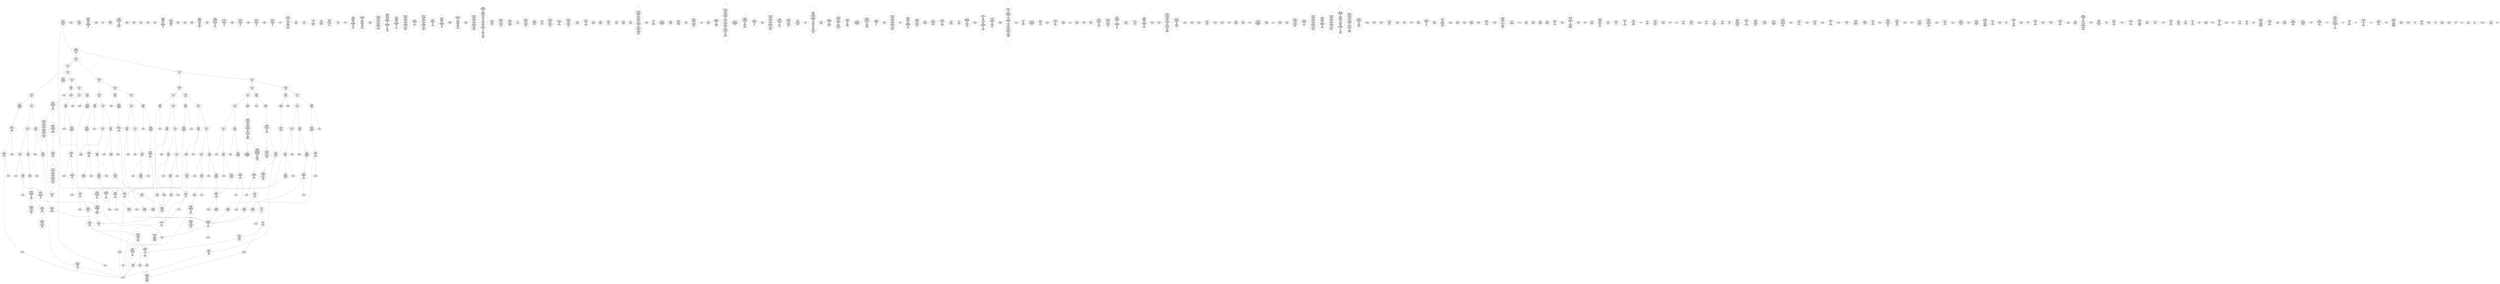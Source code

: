 /* Generated by GvGen v.1.0 (https://www.github.com/stricaud/gvgen) */

digraph G {
compound=true;
   node1 [label="[anywhere]"];
   node2 [label="# 0x0
PUSHX Data
PUSHX Data
MSTORE
PUSHX LogicData
CALLDATASIZE
LT
PUSHX Data
JUMPI
"];
   node3 [label="# 0xd
PUSHX Data
CALLDATALOAD
PUSHX BitData
SHR
PUSHX LogicData
GT
PUSHX Data
JUMPI
"];
   node4 [label="# 0x1e
PUSHX LogicData
GT
PUSHX Data
JUMPI
"];
   node5 [label="# 0x29
PUSHX LogicData
GT
PUSHX Data
JUMPI
"];
   node6 [label="# 0x34
PUSHX LogicData
EQ
PUSHX Data
JUMPI
"];
   node7 [label="# 0x3f
PUSHX LogicData
EQ
PUSHX Data
JUMPI
"];
   node8 [label="# 0x4a
PUSHX LogicData
EQ
PUSHX Data
JUMPI
"];
   node9 [label="# 0x55
PUSHX LogicData
EQ
PUSHX Data
JUMPI
"];
   node10 [label="# 0x60
PUSHX Data
REVERT
"];
   node11 [label="# 0x64
JUMPDEST
PUSHX LogicData
EQ
PUSHX Data
JUMPI
"];
   node12 [label="# 0x70
PUSHX LogicData
EQ
PUSHX Data
JUMPI
"];
   node13 [label="# 0x7b
PUSHX LogicData
EQ
PUSHX Data
JUMPI
"];
   node14 [label="# 0x86
PUSHX LogicData
EQ
PUSHX Data
JUMPI
"];
   node15 [label="# 0x91
PUSHX Data
REVERT
"];
   node16 [label="# 0x95
JUMPDEST
PUSHX LogicData
GT
PUSHX Data
JUMPI
"];
   node17 [label="# 0xa1
PUSHX LogicData
EQ
PUSHX Data
JUMPI
"];
   node18 [label="# 0xac
PUSHX LogicData
EQ
PUSHX Data
JUMPI
"];
   node19 [label="# 0xb7
PUSHX LogicData
EQ
PUSHX Data
JUMPI
"];
   node20 [label="# 0xc2
PUSHX LogicData
EQ
PUSHX Data
JUMPI
"];
   node21 [label="# 0xcd
PUSHX Data
REVERT
"];
   node22 [label="# 0xd1
JUMPDEST
PUSHX LogicData
EQ
PUSHX Data
JUMPI
"];
   node23 [label="# 0xdd
PUSHX LogicData
EQ
PUSHX Data
JUMPI
"];
   node24 [label="# 0xe8
PUSHX LogicData
EQ
PUSHX Data
JUMPI
"];
   node25 [label="# 0xf3
PUSHX LogicData
EQ
PUSHX Data
JUMPI
"];
   node26 [label="# 0xfe
PUSHX Data
REVERT
"];
   node27 [label="# 0x102
JUMPDEST
PUSHX LogicData
GT
PUSHX Data
JUMPI
"];
   node28 [label="# 0x10e
PUSHX LogicData
GT
PUSHX Data
JUMPI
"];
   node29 [label="# 0x119
PUSHX LogicData
EQ
PUSHX Data
JUMPI
"];
   node30 [label="# 0x124
PUSHX LogicData
EQ
PUSHX Data
JUMPI
"];
   node31 [label="# 0x12f
PUSHX LogicData
EQ
PUSHX Data
JUMPI
"];
   node32 [label="# 0x13a
PUSHX LogicData
EQ
PUSHX Data
JUMPI
"];
   node33 [label="# 0x145
PUSHX Data
REVERT
"];
   node34 [label="# 0x149
JUMPDEST
PUSHX LogicData
EQ
PUSHX Data
JUMPI
"];
   node35 [label="# 0x155
PUSHX LogicData
EQ
PUSHX Data
JUMPI
"];
   node36 [label="# 0x160
PUSHX LogicData
EQ
PUSHX Data
JUMPI
"];
   node37 [label="# 0x16b
PUSHX LogicData
EQ
PUSHX Data
JUMPI
"];
   node38 [label="# 0x176
PUSHX Data
REVERT
"];
   node39 [label="# 0x17a
JUMPDEST
PUSHX LogicData
GT
PUSHX Data
JUMPI
"];
   node40 [label="# 0x186
PUSHX LogicData
EQ
PUSHX Data
JUMPI
"];
   node41 [label="# 0x191
PUSHX LogicData
EQ
PUSHX Data
JUMPI
"];
   node42 [label="# 0x19c
PUSHX LogicData
EQ
PUSHX Data
JUMPI
"];
   node43 [label="# 0x1a7
PUSHX LogicData
EQ
PUSHX Data
JUMPI
"];
   node44 [label="# 0x1b2
PUSHX Data
REVERT
"];
   node45 [label="# 0x1b6
JUMPDEST
PUSHX LogicData
EQ
PUSHX Data
JUMPI
"];
   node46 [label="# 0x1c2
PUSHX LogicData
EQ
PUSHX Data
JUMPI
"];
   node47 [label="# 0x1cd
PUSHX LogicData
EQ
PUSHX Data
JUMPI
"];
   node48 [label="# 0x1d8
JUMPDEST
PUSHX Data
REVERT
"];
   node49 [label="# 0x1dd
JUMPDEST
CALLVALUE
ISZERO
PUSHX Data
JUMPI
"];
   node50 [label="# 0x1e5
PUSHX Data
REVERT
"];
   node51 [label="# 0x1e9
JUMPDEST
PUSHX Data
PUSHX Data
CALLDATASIZE
PUSHX Data
PUSHX Data
JUMP
"];
   node52 [label="# 0x1f8
JUMPDEST
PUSHX Data
JUMP
"];
   node53 [label="# 0x1fd
JUMPDEST
PUSHX MemData
MLOAD
ISZERO
ISZERO
MSTORE
PUSHX ArithData
ADD
"];
   node54 [label="# 0x209
JUMPDEST
PUSHX MemData
MLOAD
SUB
RETURN
"];
   node55 [label="# 0x212
JUMPDEST
CALLVALUE
ISZERO
PUSHX Data
JUMPI
"];
   node56 [label="# 0x21a
PUSHX Data
REVERT
"];
   node57 [label="# 0x21e
JUMPDEST
PUSHX Data
PUSHX Data
JUMP
"];
   node58 [label="# 0x227
JUMPDEST
PUSHX MemData
MLOAD
PUSHX Data
PUSHX Data
JUMP
"];
   node59 [label="# 0x234
JUMPDEST
CALLVALUE
ISZERO
PUSHX Data
JUMPI
"];
   node60 [label="# 0x23c
PUSHX Data
REVERT
"];
   node61 [label="# 0x240
JUMPDEST
PUSHX Data
PUSHX Data
CALLDATASIZE
PUSHX Data
PUSHX Data
JUMP
"];
   node62 [label="# 0x24f
JUMPDEST
PUSHX Data
PUSHX Data
MSTORE
PUSHX Data
MSTORE
PUSHX Data
SHA3
SLOAD
PUSHX ArithData
PUSHX BitData
PUSHX BitData
SHL
SUB
AND
JUMP
"];
   node63 [label="# 0x26a
JUMPDEST
PUSHX MemData
MLOAD
PUSHX ArithData
PUSHX BitData
PUSHX BitData
SHL
SUB
AND
MSTORE
PUSHX ArithData
ADD
PUSHX Data
JUMP
"];
   node64 [label="# 0x282
JUMPDEST
CALLVALUE
ISZERO
PUSHX Data
JUMPI
"];
   node65 [label="# 0x28a
PUSHX Data
REVERT
"];
   node66 [label="# 0x28e
JUMPDEST
PUSHX Data
PUSHX Data
CALLDATASIZE
PUSHX Data
PUSHX Data
JUMP
"];
   node67 [label="# 0x29d
JUMPDEST
PUSHX Data
JUMP
"];
   node68 [label="# 0x2a2
JUMPDEST
STOP
"];
   node69 [label="# 0x2a4
JUMPDEST
CALLVALUE
ISZERO
PUSHX Data
JUMPI
"];
   node70 [label="# 0x2ac
PUSHX Data
REVERT
"];
   node71 [label="# 0x2b0
JUMPDEST
PUSHX Data
PUSHX Data
CALLDATASIZE
PUSHX Data
PUSHX Data
JUMP
"];
   node72 [label="# 0x2bf
JUMPDEST
PUSHX BitData
PUSHX BitData
SHL
JUMP
"];
   node73 [label="# 0x2d0
JUMPDEST
PUSHX MemData
MLOAD
PUSHX ArithData
PUSHX BitData
PUSHX BitData
SHL
SUB
NOT
AND
MSTORE
PUSHX ArithData
ADD
PUSHX Data
JUMP
"];
   node74 [label="# 0x2e9
JUMPDEST
CALLVALUE
ISZERO
PUSHX Data
JUMPI
"];
   node75 [label="# 0x2f1
PUSHX Data
REVERT
"];
   node76 [label="# 0x2f5
JUMPDEST
PUSHX Data
PUSHX StorData
SLOAD
JUMP
"];
   node77 [label="# 0x2ff
JUMPDEST
PUSHX MemData
MLOAD
MSTORE
PUSHX ArithData
ADD
PUSHX Data
JUMP
"];
   node78 [label="# 0x30d
JUMPDEST
CALLVALUE
ISZERO
PUSHX Data
JUMPI
"];
   node79 [label="# 0x315
PUSHX Data
REVERT
"];
   node80 [label="# 0x319
JUMPDEST
PUSHX Data
PUSHX Data
CALLDATASIZE
PUSHX Data
PUSHX Data
JUMP
"];
   node81 [label="# 0x328
JUMPDEST
PUSHX Data
JUMP
"];
   node82 [label="# 0x32d
JUMPDEST
PUSHX Data
PUSHX Data
CALLDATASIZE
PUSHX Data
PUSHX Data
JUMP
"];
   node83 [label="# 0x33b
JUMPDEST
PUSHX Data
JUMP
"];
   node84 [label="# 0x340
JUMPDEST
CALLVALUE
ISZERO
PUSHX Data
JUMPI
"];
   node85 [label="# 0x348
PUSHX Data
REVERT
"];
   node86 [label="# 0x34c
JUMPDEST
PUSHX StorData
SLOAD
PUSHX Data
PUSHX BitData
AND
JUMP
"];
   node87 [label="# 0x35a
JUMPDEST
CALLVALUE
ISZERO
PUSHX Data
JUMPI
"];
   node88 [label="# 0x362
PUSHX Data
REVERT
"];
   node89 [label="# 0x366
JUMPDEST
PUSHX Data
PUSHX Data
JUMP
"];
   node90 [label="# 0x36f
JUMPDEST
CALLVALUE
ISZERO
PUSHX Data
JUMPI
"];
   node91 [label="# 0x377
PUSHX Data
REVERT
"];
   node92 [label="# 0x37b
JUMPDEST
PUSHX StorData
SLOAD
PUSHX Data
PUSHX ArithData
PUSHX BitData
PUSHX BitData
SHL
SUB
AND
JUMP
"];
   node93 [label="# 0x38f
JUMPDEST
PUSHX Data
PUSHX Data
CALLDATASIZE
PUSHX Data
PUSHX Data
JUMP
"];
   node94 [label="# 0x39d
JUMPDEST
PUSHX Data
JUMP
"];
   node95 [label="# 0x3a2
JUMPDEST
CALLVALUE
ISZERO
PUSHX Data
JUMPI
"];
   node96 [label="# 0x3aa
PUSHX Data
REVERT
"];
   node97 [label="# 0x3ae
JUMPDEST
PUSHX Data
PUSHX Data
JUMP
"];
   node98 [label="# 0x3b7
JUMPDEST
CALLVALUE
ISZERO
PUSHX Data
JUMPI
"];
   node99 [label="# 0x3bf
PUSHX Data
REVERT
"];
   node100 [label="# 0x3c3
JUMPDEST
PUSHX Data
PUSHX Data
CALLDATASIZE
PUSHX Data
PUSHX Data
JUMP
"];
   node101 [label="# 0x3d2
JUMPDEST
PUSHX Data
JUMP
"];
   node102 [label="# 0x3d7
JUMPDEST
CALLVALUE
ISZERO
PUSHX Data
JUMPI
"];
   node103 [label="# 0x3df
PUSHX Data
REVERT
"];
   node104 [label="# 0x3e3
JUMPDEST
PUSHX Data
PUSHX Data
CALLDATASIZE
PUSHX Data
PUSHX Data
JUMP
"];
   node105 [label="# 0x3f2
JUMPDEST
PUSHX Data
JUMP
"];
   node106 [label="# 0x3f7
JUMPDEST
CALLVALUE
ISZERO
PUSHX Data
JUMPI
"];
   node107 [label="# 0x3ff
PUSHX Data
REVERT
"];
   node108 [label="# 0x403
JUMPDEST
PUSHX Data
PUSHX Data
CALLDATASIZE
PUSHX Data
PUSHX Data
JUMP
"];
   node109 [label="# 0x412
JUMPDEST
PUSHX Data
PUSHX Data
MSTORE
PUSHX Data
MSTORE
PUSHX Data
SHA3
SLOAD
PUSHX ArithData
PUSHX BitData
PUSHX BitData
SHL
SUB
AND
JUMP
"];
   node110 [label="# 0x42d
JUMPDEST
CALLVALUE
ISZERO
PUSHX Data
JUMPI
"];
   node111 [label="# 0x435
PUSHX Data
REVERT
"];
   node112 [label="# 0x439
JUMPDEST
PUSHX Data
PUSHX Data
JUMP
"];
   node113 [label="# 0x442
JUMPDEST
CALLVALUE
ISZERO
PUSHX Data
JUMPI
"];
   node114 [label="# 0x44a
PUSHX Data
REVERT
"];
   node115 [label="# 0x44e
JUMPDEST
PUSHX Data
PUSHX Data
CALLDATASIZE
PUSHX Data
PUSHX Data
JUMP
"];
   node116 [label="# 0x45d
JUMPDEST
PUSHX Data
PUSHX Data
MSTORE
PUSHX Data
MSTORE
PUSHX Data
SHA3
SLOAD
JUMP
"];
   node117 [label="# 0x46f
JUMPDEST
CALLVALUE
ISZERO
PUSHX Data
JUMPI
"];
   node118 [label="# 0x477
PUSHX Data
REVERT
"];
   node119 [label="# 0x47b
JUMPDEST
PUSHX Data
PUSHX Data
JUMP
"];
   node120 [label="# 0x484
JUMPDEST
CALLVALUE
ISZERO
PUSHX Data
JUMPI
"];
   node121 [label="# 0x48c
PUSHX Data
REVERT
"];
   node122 [label="# 0x490
JUMPDEST
PUSHX Data
PUSHX Data
JUMP
"];
   node123 [label="# 0x49f
JUMPDEST
CALLVALUE
ISZERO
PUSHX Data
JUMPI
"];
   node124 [label="# 0x4a7
PUSHX Data
REVERT
"];
   node125 [label="# 0x4ab
JUMPDEST
PUSHX StorData
SLOAD
PUSHX ArithData
PUSHX BitData
PUSHX BitData
SHL
SUB
AND
PUSHX Data
JUMP
"];
   node126 [label="# 0x4bd
JUMPDEST
CALLVALUE
ISZERO
PUSHX Data
JUMPI
"];
   node127 [label="# 0x4c5
PUSHX Data
REVERT
"];
   node128 [label="# 0x4c9
JUMPDEST
PUSHX Data
PUSHX Data
JUMP
"];
   node129 [label="# 0x4d2
JUMPDEST
CALLVALUE
ISZERO
PUSHX Data
JUMPI
"];
   node130 [label="# 0x4da
PUSHX Data
REVERT
"];
   node131 [label="# 0x4de
JUMPDEST
PUSHX Data
PUSHX Data
JUMP
"];
   node132 [label="# 0x4e8
JUMPDEST
CALLVALUE
ISZERO
PUSHX Data
JUMPI
"];
   node133 [label="# 0x4f0
PUSHX Data
REVERT
"];
   node134 [label="# 0x4f4
JUMPDEST
PUSHX Data
PUSHX Data
JUMP
"];
   node135 [label="# 0x4fd
JUMPDEST
CALLVALUE
ISZERO
PUSHX Data
JUMPI
"];
   node136 [label="# 0x505
PUSHX Data
REVERT
"];
   node137 [label="# 0x509
JUMPDEST
PUSHX Data
PUSHX Data
CALLDATASIZE
PUSHX Data
PUSHX Data
JUMP
"];
   node138 [label="# 0x518
JUMPDEST
PUSHX Data
JUMP
"];
   node139 [label="# 0x51d
JUMPDEST
CALLVALUE
ISZERO
PUSHX Data
JUMPI
"];
   node140 [label="# 0x525
PUSHX Data
REVERT
"];
   node141 [label="# 0x529
JUMPDEST
PUSHX Data
PUSHX Data
CALLDATASIZE
PUSHX Data
PUSHX Data
JUMP
"];
   node142 [label="# 0x538
JUMPDEST
PUSHX Data
JUMP
"];
   node143 [label="# 0x53d
JUMPDEST
CALLVALUE
ISZERO
PUSHX Data
JUMPI
"];
   node144 [label="# 0x545
PUSHX Data
REVERT
"];
   node145 [label="# 0x549
JUMPDEST
PUSHX Data
PUSHX Data
CALLDATASIZE
PUSHX Data
PUSHX Data
JUMP
"];
   node146 [label="# 0x558
JUMPDEST
PUSHX Data
JUMP
"];
   node147 [label="# 0x55d
JUMPDEST
CALLVALUE
ISZERO
PUSHX Data
JUMPI
"];
   node148 [label="# 0x565
PUSHX Data
REVERT
"];
   node149 [label="# 0x569
JUMPDEST
PUSHX Data
PUSHX Data
JUMP
"];
   node150 [label="# 0x572
JUMPDEST
PUSHX Data
PUSHX Data
JUMP
"];
   node151 [label="# 0x57a
JUMPDEST
CALLVALUE
ISZERO
PUSHX Data
JUMPI
"];
   node152 [label="# 0x582
PUSHX Data
REVERT
"];
   node153 [label="# 0x586
JUMPDEST
PUSHX Data
PUSHX Data
CALLDATASIZE
PUSHX Data
PUSHX Data
JUMP
"];
   node154 [label="# 0x595
JUMPDEST
PUSHX Data
PUSHX Data
MSTORE
PUSHX Data
MSTORE
PUSHX Data
SHA3
MSTORE
MSTORE
SHA3
SLOAD
PUSHX BitData
AND
JUMP
"];
   node155 [label="# 0x5b5
JUMPDEST
CALLVALUE
ISZERO
PUSHX Data
JUMPI
"];
   node156 [label="# 0x5bd
PUSHX Data
REVERT
"];
   node157 [label="# 0x5c1
JUMPDEST
PUSHX Data
PUSHX Data
CALLDATASIZE
PUSHX Data
PUSHX Data
JUMP
"];
   node158 [label="# 0x5d0
JUMPDEST
PUSHX Data
JUMP
"];
   node159 [label="# 0x5d5
JUMPDEST
PUSHX Data
PUSHX BitData
PUSHX BitData
SHL
PUSHX ArithData
PUSHX BitData
PUSHX BitData
SHL
SUB
NOT
AND
EQ
PUSHX Data
JUMPI
"];
   node160 [label="# 0x5f1
PUSHX BitData
PUSHX BitData
SHL
PUSHX ArithData
PUSHX BitData
PUSHX BitData
SHL
SUB
NOT
AND
EQ
"];
   node161 [label="# 0x606
JUMPDEST
PUSHX Data
JUMPI
"];
   node162 [label="# 0x60c
PUSHX BitData
PUSHX BitData
SHL
PUSHX ArithData
PUSHX BitData
PUSHX BitData
SHL
SUB
NOT
AND
EQ
"];
   node163 [label="# 0x621
JUMPDEST
PUSHX Data
JUMPI
"];
   node164 [label="# 0x627
PUSHX BitData
PUSHX BitData
SHL
PUSHX ArithData
PUSHX BitData
PUSHX BitData
SHL
SUB
NOT
AND
EQ
"];
   node165 [label="# 0x63c
JUMPDEST
PUSHX Data
JUMPI
"];
   node166 [label="# 0x642
PUSHX BitData
PUSHX BitData
SHL
PUSHX ArithData
PUSHX BitData
PUSHX BitData
SHL
SUB
NOT
AND
EQ
"];
   node167 [label="# 0x657
JUMPDEST
JUMP
"];
   node168 [label="# 0x65d
JUMPDEST
PUSHX StorData
SLOAD
PUSHX Data
PUSHX Data
JUMP
"];
   node169 [label="# 0x66a
JUMPDEST
PUSHX ArithData
ADD
PUSHX ArithData
DIV
MUL
PUSHX ArithData
ADD
PUSHX MemData
MLOAD
ADD
PUSHX Data
MSTORE
MSTORE
PUSHX ArithData
ADD
SLOAD
PUSHX Data
PUSHX Data
JUMP
"];
   node170 [label="# 0x696
JUMPDEST
ISZERO
PUSHX Data
JUMPI
"];
   node171 [label="# 0x69d
PUSHX LogicData
LT
PUSHX Data
JUMPI
"];
   node172 [label="# 0x6a5
PUSHX ArithData
SLOAD
DIV
MUL
MSTORE
PUSHX ArithData
ADD
PUSHX Data
JUMP
"];
   node173 [label="# 0x6b8
JUMPDEST
ADD
PUSHX Data
MSTORE
PUSHX Data
PUSHX Data
SHA3
"];
   node174 [label="# 0x6c6
JUMPDEST
SLOAD
MSTORE
PUSHX ArithData
ADD
PUSHX ArithData
ADD
GT
PUSHX Data
JUMPI
"];
   node175 [label="# 0x6da
SUB
PUSHX BitData
AND
ADD
"];
   node176 [label="# 0x6e3
JUMPDEST
JUMP
"];
   node177 [label="# 0x6eb
JUMPDEST
PUSHX Data
MSTORE
PUSHX Data
PUSHX Data
MSTORE
PUSHX Data
SHA3
SLOAD
PUSHX ArithData
PUSHX BitData
PUSHX BitData
SHL
SUB
AND
CALLER
EQ
PUSHX Data
JUMPI
"];
   node178 [label="# 0x70c
PUSHX ArithData
PUSHX BitData
PUSHX BitData
SHL
SUB
AND
PUSHX Data
MSTORE
PUSHX Data
PUSHX Data
MSTORE
PUSHX Data
SHA3
CALLER
MSTORE
MSTORE
SHA3
SLOAD
PUSHX BitData
AND
"];
   node179 [label="# 0x734
JUMPDEST
PUSHX Data
JUMPI
"];
   node180 [label="# 0x739
PUSHX MemData
MLOAD
PUSHX BitData
PUSHX BitData
SHL
MSTORE
PUSHX Data
PUSHX ArithData
ADD
MSTORE
PUSHX Data
PUSHX ArithData
ADD
MSTORE
PUSHX BitData
PUSHX BitData
SHL
PUSHX ArithData
ADD
MSTORE
PUSHX ArithData
ADD
"];
   node181 [label="# 0x76d
JUMPDEST
PUSHX MemData
MLOAD
SUB
REVERT
"];
   node182 [label="# 0x776
JUMPDEST
PUSHX Data
MSTORE
PUSHX Data
PUSHX Data
MSTORE
PUSHX MemData
SHA3
SLOAD
PUSHX ArithData
PUSHX BitData
PUSHX BitData
SHL
SUB
NOT
AND
PUSHX ArithData
PUSHX BitData
PUSHX BitData
SHL
SUB
AND
OR
SSTORE
MLOAD
AND
PUSHX Data
LOGX
JUMP
"];
   node183 [label="# 0x7d2
JUMPDEST
PUSHX Data
MSTORE
PUSHX Data
PUSHX Data
MSTORE
PUSHX Data
SHA3
SLOAD
PUSHX ArithData
PUSHX BitData
PUSHX BitData
SHL
SUB
AND
AND
EQ
PUSHX Data
JUMPI
"];
   node184 [label="# 0x7f4
PUSHX MemData
MLOAD
PUSHX BitData
PUSHX BitData
SHL
MSTORE
PUSHX Data
PUSHX ArithData
ADD
MSTORE
PUSHX Data
PUSHX ArithData
ADD
MSTORE
PUSHX BitData
PUSHX BitData
SHL
PUSHX ArithData
ADD
MSTORE
PUSHX ArithData
ADD
PUSHX Data
JUMP
"];
   node185 [label="# 0x828
JUMPDEST
PUSHX ArithData
PUSHX BitData
PUSHX BitData
SHL
SUB
AND
PUSHX Data
JUMPI
"];
   node186 [label="# 0x837
PUSHX MemData
MLOAD
PUSHX BitData
PUSHX BitData
SHL
MSTORE
PUSHX Data
PUSHX ArithData
ADD
MSTORE
PUSHX Data
PUSHX ArithData
ADD
MSTORE
PUSHX BitData
PUSHX BitData
SHL
PUSHX ArithData
ADD
MSTORE
PUSHX ArithData
ADD
PUSHX Data
JUMP
"];
   node187 [label="# 0x872
JUMPDEST
CALLER
PUSHX ArithData
PUSHX BitData
PUSHX BitData
SHL
SUB
AND
EQ
PUSHX Data
JUMPI
"];
   node188 [label="# 0x884
PUSHX Data
MSTORE
PUSHX Data
PUSHX Data
MSTORE
PUSHX Data
SHA3
SLOAD
PUSHX ArithData
PUSHX BitData
PUSHX BitData
SHL
SUB
AND
CALLER
EQ
"];
   node189 [label="# 0x89f
JUMPDEST
PUSHX Data
JUMPI
"];
   node190 [label="# 0x8a5
PUSHX ArithData
PUSHX BitData
PUSHX BitData
SHL
SUB
AND
PUSHX Data
MSTORE
PUSHX Data
PUSHX Data
MSTORE
PUSHX Data
SHA3
CALLER
MSTORE
MSTORE
SHA3
SLOAD
PUSHX BitData
AND
"];
   node191 [label="# 0x8cd
JUMPDEST
PUSHX Data
JUMPI
"];
   node192 [label="# 0x8d2
PUSHX MemData
MLOAD
PUSHX BitData
PUSHX BitData
SHL
MSTORE
PUSHX Data
PUSHX ArithData
ADD
MSTORE
PUSHX Data
PUSHX ArithData
ADD
MSTORE
PUSHX BitData
PUSHX BitData
SHL
PUSHX ArithData
ADD
MSTORE
PUSHX ArithData
ADD
PUSHX Data
JUMP
"];
   node193 [label="# 0x90a
JUMPDEST
PUSHX ArithData
PUSHX BitData
PUSHX BitData
SHL
SUB
AND
PUSHX Data
MSTORE
PUSHX Data
PUSHX Data
MSTORE
PUSHX MemData
SHA3
SLOAD
PUSHX BitData
NOT
ADD
SSTORE
AND
MSTORE
SHA3
SLOAD
PUSHX ArithData
ADD
SSTORE
MSTORE
PUSHX Data
MSTORE
SHA3
SLOAD
PUSHX ArithData
PUSHX BitData
PUSHX BitData
SHL
SUB
NOT
AND
OR
SSTORE
PUSHX Data
MSTORE
SHA3
SLOAD
AND
SSTORE
MLOAD
PUSHX Data
LOGX
JUMP
"];
   node194 [label="# 0x999
JUMPDEST
PUSHX StorData
SLOAD
PUSHX BitData
AND
PUSHX Data
JUMPI
"];
   node195 [label="# 0x9a4
PUSHX MemData
MLOAD
PUSHX BitData
PUSHX BitData
SHL
MSTORE
PUSHX ArithData
ADD
PUSHX MemData
MLOAD
SUB
REVERT
"];
   node196 [label="# 0x9bc
JUMPDEST
PUSHX Data
PUSHX BitData
AND
PUSHX StorData
SLOAD
PUSHX Data
PUSHX Data
JUMP
"];
   node197 [label="# 0x9d1
JUMPDEST
LT
PUSHX Data
JUMPI
"];
   node198 [label="# 0x9d7
PUSHX MemData
MLOAD
PUSHX BitData
PUSHX BitData
SHL
MSTORE
PUSHX ArithData
ADD
PUSHX MemData
MLOAD
SUB
REVERT
"];
   node199 [label="# 0x9ef
JUMPDEST
PUSHX Data
PUSHX Data
PUSHX BitData
AND
PUSHX Data
JUMP
"];
   node200 [label="# 0xa04
JUMPDEST
CALLVALUE
LT
ISZERO
PUSHX Data
JUMPI
"];
   node201 [label="# 0xa0c
PUSHX MemData
MLOAD
PUSHX BitData
PUSHX BitData
SHL
MSTORE
PUSHX ArithData
ADD
PUSHX MemData
MLOAD
SUB
REVERT
"];
   node202 [label="# 0xa24
JUMPDEST
PUSHX LogicData
PUSHX BitData
AND
GT
ISZERO
PUSHX Data
JUMPI
"];
   node203 [label="# 0xa32
PUSHX MemData
MLOAD
PUSHX BitData
PUSHX BitData
SHL
MSTORE
PUSHX ArithData
ADD
PUSHX MemData
MLOAD
SUB
REVERT
"];
   node204 [label="# 0xa4a
JUMPDEST
PUSHX StorData
SLOAD
PUSHX Data
"];
   node205 [label="# 0xa50
JUMPDEST
PUSHX BitData
AND
PUSHX BitData
AND
LT
ISZERO
PUSHX Data
JUMPI
"];
   node206 [label="# 0xa61
PUSHX Data
PUSHX Data
PUSHX Data
JUMP
"];
   node207 [label="# 0xa6a
JUMPDEST
PUSHX Data
CALLER
PUSHX Data
JUMP
"];
   node208 [label="# 0xa76
JUMPDEST
PUSHX ArithData
ADD
ADD
PUSHX Data
JUMP
"];
   node209 [label="# 0xa83
JUMPDEST
PUSHX Data
SSTORE
JUMP
"];
   node210 [label="# 0xa8a
JUMPDEST
PUSHX StorData
SLOAD
PUSHX ArithData
PUSHX BitData
PUSHX BitData
SHL
SUB
AND
CALLER
EQ
PUSHX Data
JUMPI
"];
   node211 [label="# 0xa9d
PUSHX MemData
MLOAD
PUSHX BitData
PUSHX BitData
SHL
MSTORE
PUSHX ArithData
ADD
PUSHX MemData
MLOAD
SUB
REVERT
"];
   node212 [label="# 0xab5
JUMPDEST
PUSHX StorData
SLOAD
PUSHX BitData
AND
ISZERO
PUSHX Data
JUMPI
"];
   node213 [label="# 0xac1
PUSHX MemData
MLOAD
PUSHX BitData
PUSHX BitData
SHL
MSTORE
PUSHX ArithData
ADD
PUSHX MemData
MLOAD
SUB
REVERT
"];
   node214 [label="# 0xad9
JUMPDEST
PUSHX StorData
SLOAD
PUSHX BitData
NOT
AND
PUSHX BitData
OR
SSTORE
JUMP
"];
   node215 [label="# 0xae8
JUMPDEST
PUSHX Data
CALLER
PUSHX Data
JUMP
"];
   node216 [label="# 0xaf2
JUMPDEST
ISZERO
PUSHX Data
JUMPI
"];
   node217 [label="# 0xaf8
PUSHX StorData
SLOAD
PUSHX MemData
MLOAD
PUSHX BitData
PUSHX BitData
SHL
MSTORE
CALLER
PUSHX ArithData
ADD
MSTORE
ADDRESS
PUSHX ArithData
ADD
MSTORE
PUSHX ArithData
ADD
MSTORE
PUSHX ArithData
PUSHX BitData
PUSHX BitData
SHL
SUB
AND
PUSHX Data
PUSHX ArithData
ADD
PUSHX Data
PUSHX MemData
MLOAD
SUB
PUSHX Data
EXTCODESIZE
ISZERO
ISZERO
PUSHX Data
JUMPI
"];
   node218 [label="# 0xb45
PUSHX Data
REVERT
"];
   node219 [label="# 0xb49
JUMPDEST
GAS
CALL
ISZERO
ISZERO
PUSHX Data
JUMPI
"];
   node220 [label="# 0xb54
RETURNDATASIZE
PUSHX Data
RETURNDATACOPY
RETURNDATASIZE
PUSHX Data
REVERT
"];
   node221 [label="# 0xb5d
JUMPDEST
PUSHX Data
CALLER
PUSHX Data
JUMP
"];
   node222 [label="# 0xb6b
JUMPDEST
PUSHX StorData
SLOAD
PUSHX Data
PUSHX Data
PUSHX Data
JUMP
"];
   node223 [label="# 0xb7b
JUMPDEST
SSTORE
JUMP
"];
   node224 [label="# 0xb83
JUMPDEST
PUSHX MemData
MLOAD
PUSHX BitData
PUSHX BitData
SHL
MSTORE
PUSHX ArithData
ADD
PUSHX MemData
MLOAD
SUB
REVERT
"];
   node225 [label="# 0xb9c
JUMPDEST
PUSHX StorData
SLOAD
PUSHX ArithData
PUSHX BitData
PUSHX BitData
SHL
SUB
AND
CALLER
EQ
PUSHX Data
JUMPI
"];
   node226 [label="# 0xbaf
PUSHX MemData
MLOAD
PUSHX BitData
PUSHX BitData
SHL
MSTORE
PUSHX Data
PUSHX ArithData
ADD
MSTORE
PUSHX Data
PUSHX ArithData
ADD
MSTORE
PUSHX Data
PUSHX ArithData
ADD
MSTORE
PUSHX BitData
PUSHX BitData
SHL
PUSHX ArithData
ADD
MSTORE
PUSHX ArithData
ADD
PUSHX Data
JUMP
"];
   node227 [label="# 0xc01
JUMPDEST
PUSHX StorData
SLOAD
PUSHX Data
PUSHX ArithData
PUSHX BitData
PUSHX BitData
SHL
SUB
AND
SELFBALANCE
PUSHX Data
JUMP
"];
   node228 [label="# 0xc17
JUMPDEST
JUMP
"];
   node229 [label="# 0xc19
JUMPDEST
PUSHX Data
PUSHX Data
JUMP
"];
   node230 [label="# 0xc24
JUMPDEST
PUSHX ArithData
PUSHX BitData
PUSHX BitData
SHL
SUB
AND
EXTCODESIZE
ISZERO
PUSHX Data
JUMPI
"];
   node231 [label="# 0xc36
PUSHX MemData
MLOAD
PUSHX BitData
PUSHX BitData
SHL
MSTORE
CALLER
PUSHX ArithData
ADD
MSTORE
PUSHX ArithData
PUSHX BitData
PUSHX BitData
SHL
SUB
AND
PUSHX ArithData
ADD
MSTORE
PUSHX ArithData
ADD
MSTORE
PUSHX Data
PUSHX ArithData
ADD
MSTORE
PUSHX Data
PUSHX ArithData
ADD
MSTORE
AND
PUSHX Data
PUSHX ArithData
ADD
PUSHX Data
PUSHX MemData
MLOAD
SUB
PUSHX Data
GAS
CALL
ISZERO
ISZERO
PUSHX Data
JUMPI
"];
   node232 [label="# 0xc94
RETURNDATASIZE
PUSHX Data
RETURNDATACOPY
RETURNDATASIZE
PUSHX Data
REVERT
"];
   node233 [label="# 0xc9d
JUMPDEST
PUSHX MemData
MLOAD
RETURNDATASIZE
PUSHX BitData
NOT
PUSHX ArithData
ADD
AND
ADD
PUSHX Data
MSTORE
ADD
PUSHX Data
PUSHX Data
JUMP
"];
   node234 [label="# 0xcc1
JUMPDEST
PUSHX ArithData
PUSHX BitData
PUSHX BitData
SHL
SUB
NOT
AND
EQ
"];
   node235 [label="# 0xccd
JUMPDEST
PUSHX Data
JUMPI
"];
   node236 [label="# 0xcd2
PUSHX MemData
MLOAD
PUSHX BitData
PUSHX BitData
SHL
MSTORE
PUSHX Data
PUSHX ArithData
ADD
MSTORE
PUSHX Data
PUSHX ArithData
ADD
MSTORE
PUSHX BitData
PUSHX BitData
SHL
PUSHX ArithData
ADD
MSTORE
PUSHX ArithData
ADD
PUSHX Data
JUMP
"];
   node237 [label="# 0xd0c
JUMPDEST
JUMP
"];
   node238 [label="# 0xd11
JUMPDEST
PUSHX StorData
SLOAD
PUSHX ArithData
PUSHX BitData
PUSHX BitData
SHL
SUB
AND
CALLER
EQ
PUSHX Data
JUMPI
"];
   node239 [label="# 0xd24
PUSHX MemData
MLOAD
PUSHX BitData
PUSHX BitData
SHL
MSTORE
PUSHX ArithData
ADD
PUSHX MemData
MLOAD
SUB
REVERT
"];
   node240 [label="# 0xd3c
JUMPDEST
MLOAD
PUSHX Data
PUSHX Data
PUSHX ArithData
ADD
PUSHX Data
JUMP
"];
   node241 [label="# 0xd4f
JUMPDEST
JUMP
"];
   node242 [label="# 0xd53
JUMPDEST
PUSHX StorData
SLOAD
PUSHX Data
PUSHX Data
JUMP
"];
   node243 [label="# 0xd60
JUMPDEST
PUSHX StorData
SLOAD
PUSHX ArithData
PUSHX BitData
PUSHX BitData
SHL
SUB
AND
CALLER
EQ
PUSHX Data
JUMPI
"];
   node244 [label="# 0xd73
PUSHX MemData
MLOAD
PUSHX BitData
PUSHX BitData
SHL
MSTORE
PUSHX ArithData
ADD
PUSHX MemData
MLOAD
SUB
REVERT
"];
   node245 [label="# 0xd8b
JUMPDEST
PUSHX StorData
SLOAD
PUSHX ArithData
PUSHX BitData
PUSHX BitData
SHL
SUB
NOT
AND
SSTORE
JUMP
"];
   node246 [label="# 0xd9d
JUMPDEST
PUSHX StorData
SLOAD
PUSHX Data
PUSHX Data
JUMP
"];
   node247 [label="# 0xdaa
JUMPDEST
CALLER
PUSHX Data
MSTORE
PUSHX Data
PUSHX ArithData
MSTORE
PUSHX MemData
SHA3
PUSHX ArithData
PUSHX BitData
PUSHX BitData
SHL
SUB
AND
MSTORE
MSTORE
SHA3
SLOAD
PUSHX BitData
NOT
AND
ISZERO
ISZERO
OR
SSTORE
MLOAD
MSTORE
PUSHX Data
ADD
PUSHX MemData
MLOAD
SUB
LOGX
JUMP
"];
   node248 [label="# 0xe16
JUMPDEST
PUSHX Data
PUSHX Data
JUMP
"];
   node249 [label="# 0xe21
JUMPDEST
PUSHX ArithData
PUSHX BitData
PUSHX BitData
SHL
SUB
AND
EXTCODESIZE
ISZERO
PUSHX Data
JUMPI
"];
   node250 [label="# 0xe33
PUSHX MemData
MLOAD
PUSHX BitData
PUSHX BitData
SHL
MSTORE
PUSHX ArithData
PUSHX BitData
PUSHX BitData
SHL
SUB
AND
PUSHX Data
PUSHX Data
CALLER
PUSHX ArithData
ADD
PUSHX Data
JUMP
"];
   node251 [label="# 0xe67
JUMPDEST
PUSHX Data
PUSHX MemData
MLOAD
SUB
PUSHX Data
GAS
CALL
ISZERO
ISZERO
PUSHX Data
JUMPI
"];
   node252 [label="# 0xe7d
RETURNDATASIZE
PUSHX Data
RETURNDATACOPY
RETURNDATASIZE
PUSHX Data
REVERT
"];
   node253 [label="# 0xe86
JUMPDEST
PUSHX MemData
MLOAD
RETURNDATASIZE
PUSHX BitData
NOT
PUSHX ArithData
ADD
AND
ADD
PUSHX Data
MSTORE
ADD
PUSHX Data
PUSHX Data
JUMP
"];
   node254 [label="# 0xeaa
JUMPDEST
PUSHX ArithData
PUSHX BitData
PUSHX BitData
SHL
SUB
NOT
AND
EQ
"];
   node255 [label="# 0xeb6
JUMPDEST
PUSHX Data
JUMPI
"];
   node256 [label="# 0xebb
PUSHX MemData
MLOAD
PUSHX BitData
PUSHX BitData
SHL
MSTORE
PUSHX Data
PUSHX ArithData
ADD
MSTORE
PUSHX Data
PUSHX ArithData
ADD
MSTORE
PUSHX BitData
PUSHX BitData
SHL
PUSHX ArithData
ADD
MSTORE
PUSHX ArithData
ADD
PUSHX Data
JUMP
"];
   node257 [label="# 0xef5
JUMPDEST
JUMP
"];
   node258 [label="# 0xefb
JUMPDEST
PUSHX Data
MSTORE
PUSHX Data
PUSHX Data
MSTORE
PUSHX Data
SHA3
SLOAD
PUSHX Data
PUSHX ArithData
PUSHX BitData
PUSHX BitData
SHL
SUB
AND
PUSHX Data
JUMPI
"];
   node259 [label="# 0xf1b
PUSHX MemData
MLOAD
PUSHX BitData
PUSHX BitData
SHL
MSTORE
PUSHX ArithData
ADD
PUSHX MemData
MLOAD
SUB
REVERT
"];
   node260 [label="# 0xf33
JUMPDEST
PUSHX Data
PUSHX Data
PUSHX Data
JUMP
"];
   node261 [label="# 0xf3e
JUMPDEST
PUSHX MemData
MLOAD
PUSHX ArithData
ADD
PUSHX Data
PUSHX Data
JUMP
"];
   node262 [label="# 0xf4f
JUMPDEST
PUSHX MemData
MLOAD
PUSHX ArithData
SUB
SUB
MSTORE
PUSHX Data
MSTORE
JUMP
"];
   node263 [label="# 0xf65
JUMPDEST
PUSHX StorData
SLOAD
PUSHX ArithData
PUSHX BitData
PUSHX BitData
SHL
SUB
AND
CALLER
EQ
PUSHX Data
JUMPI
"];
   node264 [label="# 0xf78
PUSHX MemData
MLOAD
PUSHX BitData
PUSHX BitData
SHL
MSTORE
PUSHX ArithData
ADD
PUSHX MemData
MLOAD
SUB
REVERT
"];
   node265 [label="# 0xf90
JUMPDEST
PUSHX StorData
SLOAD
PUSHX BitData
AND
PUSHX Data
JUMPI
"];
   node266 [label="# 0xf9b
PUSHX MemData
MLOAD
PUSHX BitData
PUSHX BitData
SHL
MSTORE
PUSHX ArithData
ADD
PUSHX MemData
MLOAD
SUB
REVERT
"];
   node267 [label="# 0xfb3
JUMPDEST
PUSHX StorData
SLOAD
PUSHX BitData
NOT
AND
SSTORE
JUMP
"];
   node268 [label="# 0xfbf
JUMPDEST
PUSHX StorData
SLOAD
PUSHX MemData
MLOAD
PUSHX BitData
PUSHX BitData
SHL
MSTORE
CALLER
PUSHX ArithData
ADD
MSTORE
PUSHX Data
PUSHX ArithData
PUSHX BitData
PUSHX BitData
SHL
SUB
AND
PUSHX Data
PUSHX ArithData
ADD
PUSHX Data
PUSHX MemData
MLOAD
SUB
GAS
STATICCALL
ISZERO
ISZERO
PUSHX Data
JUMPI
"];
   node269 [label="# 0xfff
RETURNDATASIZE
PUSHX Data
RETURNDATACOPY
RETURNDATASIZE
PUSHX Data
REVERT
"];
   node270 [label="# 0x1008
JUMPDEST
PUSHX MemData
MLOAD
RETURNDATASIZE
PUSHX Data
RETURNDATACOPY
PUSHX ArithData
RETURNDATASIZE
ADD
PUSHX BitData
NOT
AND
ADD
PUSHX Data
MSTORE
PUSHX Data
ADD
PUSHX Data
JUMP
"];
   node271 [label="# 0x1030
JUMPDEST
MLOAD
PUSHX StorData
SLOAD
PUSHX Data
"];
   node272 [label="# 0x103c
JUMPDEST
LT
ISZERO
PUSHX Data
JUMPI
"];
   node273 [label="# 0x1045
PUSHX BitData
PUSHX ArithData
PUSHX BitData
PUSHX BitData
SHL
SUB
AND
PUSHX Data
PUSHX Data
MLOAD
LT
PUSHX Data
JUMPI
"];
   node274 [label="# 0x105e
PUSHX Data
PUSHX Data
JUMP
"];
   node275 [label="# 0x1065
JUMPDEST
PUSHX ArithData
MUL
ADD
ADD
MLOAD
MSTORE
ADD
MSTORE
PUSHX ArithData
ADD
PUSHX Data
SHA3
SLOAD
PUSHX ArithData
PUSHX BitData
PUSHX BitData
SHL
SUB
AND
EQ
ISZERO
PUSHX Data
JUMPI
"];
   node276 [label="# 0x1090
PUSHX StorData
SLOAD
MLOAD
PUSHX ArithData
PUSHX BitData
PUSHX BitData
SHL
SUB
AND
PUSHX Data
CALLER
ADDRESS
LT
PUSHX Data
JUMPI
"];
   node277 [label="# 0x10b5
PUSHX Data
PUSHX Data
JUMP
"];
   node278 [label="# 0x10bc
JUMPDEST
PUSHX ArithData
MUL
ADD
ADD
MLOAD
PUSHX MemData
MLOAD
PUSHX ArithData
PUSHX BitData
PUSHX BitData
SHL
SUB
NOT
PUSHX BitData
SHL
AND
MSTORE
PUSHX ArithData
PUSHX BitData
PUSHX BitData
SHL
SUB
AND
PUSHX ArithData
ADD
MSTORE
AND
PUSHX ArithData
ADD
MSTORE
PUSHX ArithData
ADD
MSTORE
PUSHX ArithData
ADD
PUSHX Data
PUSHX MemData
MLOAD
SUB
PUSHX Data
EXTCODESIZE
ISZERO
ISZERO
PUSHX Data
JUMPI
"];
   node279 [label="# 0x1112
PUSHX Data
REVERT
"];
   node280 [label="# 0x1116
JUMPDEST
GAS
CALL
ISZERO
ISZERO
PUSHX Data
JUMPI
"];
   node281 [label="# 0x1121
RETURNDATASIZE
PUSHX Data
RETURNDATACOPY
RETURNDATASIZE
PUSHX Data
REVERT
"];
   node282 [label="# 0x112a
JUMPDEST
PUSHX Data
CALLER
MLOAD
LT
PUSHX Data
JUMPI
"];
   node283 [label="# 0x113d
PUSHX Data
PUSHX Data
JUMP
"];
   node284 [label="# 0x1144
JUMPDEST
PUSHX ArithData
MUL
PUSHX ArithData
ADD
ADD
MLOAD
PUSHX Data
JUMP
"];
   node285 [label="# 0x1151
JUMPDEST
PUSHX Data
PUSHX Data
JUMP
"];
   node286 [label="# 0x115b
JUMPDEST
"];
   node287 [label="# 0x115f
JUMPDEST
PUSHX Data
PUSHX Data
JUMP
"];
   node288 [label="# 0x1168
JUMPDEST
PUSHX Data
JUMP
"];
   node289 [label="# 0x116f
JUMPDEST
PUSHX Data
SSTORE
JUMP
"];
   node290 [label="# 0x1177
JUMPDEST
PUSHX StorData
SLOAD
PUSHX ArithData
PUSHX BitData
PUSHX BitData
SHL
SUB
AND
CALLER
EQ
PUSHX Data
JUMPI
"];
   node291 [label="# 0x118a
PUSHX MemData
MLOAD
PUSHX BitData
PUSHX BitData
SHL
MSTORE
PUSHX ArithData
ADD
PUSHX MemData
MLOAD
SUB
REVERT
"];
   node292 [label="# 0x11a2
JUMPDEST
PUSHX StorData
SLOAD
PUSHX ArithData
PUSHX BitData
PUSHX BitData
SHL
SUB
NOT
AND
PUSHX ArithData
PUSHX BitData
PUSHX BitData
SHL
SUB
AND
OR
SSTORE
JUMP
"];
   node293 [label="# 0x11c4
JUMPDEST
PUSHX StorData
SLOAD
PUSHX Data
"];
   node294 [label="# 0x11cc
JUMPDEST
PUSHX LogicData
LT
ISZERO
PUSHX Data
JUMPI
"];
   node295 [label="# 0x11d6
PUSHX Data
MSTORE
PUSHX Data
PUSHX Data
MSTORE
PUSHX Data
SHA3
SLOAD
PUSHX ArithData
PUSHX BitData
PUSHX BitData
SHL
SUB
AND
ISZERO
PUSHX Data
JUMPI
"];
   node296 [label="# 0x11f3
PUSHX Data
PUSHX Data
JUMP
"];
   node297 [label="# 0x11fc
JUMPDEST
PUSHX Data
JUMP
"];
   node298 [label="# 0x1204
JUMPDEST
PUSHX StorData
SLOAD
PUSHX MemData
MLOAD
PUSHX BitData
PUSHX BitData
SHL
MSTORE
PUSHX ArithData
ADD
MSTORE
PUSHX ArithData
PUSHX BitData
PUSHX BitData
SHL
SUB
AND
PUSHX Data
PUSHX ArithData
ADD
PUSHX Data
PUSHX MemData
MLOAD
SUB
GAS
STATICCALL
ISZERO
PUSHX Data
JUMPI
"];
   node299 [label="# 0x1247
PUSHX MemData
MLOAD
PUSHX ArithData
RETURNDATASIZE
ADD
PUSHX BitData
NOT
AND
ADD
MSTORE
PUSHX Data
ADD
PUSHX Data
JUMP
"];
   node300 [label="# 0x1266
JUMPDEST
PUSHX Data
"];
   node301 [label="# 0x1269
JUMPDEST
PUSHX Data
JUMPI
"];
   node302 [label="# 0x126e
PUSHX Data
PUSHX Data
JUMP
"];
   node303 [label="# 0x1275
JUMPDEST
PUSHX LogicData
EQ
ISZERO
PUSHX Data
JUMPI
"];
   node304 [label="# 0x1282
PUSHX Data
PUSHX Data
JUMP
"];
   node305 [label="# 0x128a
JUMPDEST
PUSHX Data
JUMPI
"];
   node306 [label="# 0x1290
PUSHX Data
JUMP
"];
   node307 [label="# 0x1295
JUMPDEST
PUSHX Data
PUSHX Data
PUSHX Data
JUMP
"];
   node308 [label="# 0x12a0
JUMPDEST
PUSHX Data
SSTORE
JUMP
"];
   node309 [label="# 0x12ab
JUMPDEST
"];
   node310 [label="# 0x12ad
JUMPDEST
RETURNDATASIZE
PUSHX Data
RETURNDATACOPY
RETURNDATASIZE
PUSHX Data
REVERT
"];
   node311 [label="# 0x12b7
JUMPDEST
PUSHX Data
PUSHX Data
JUMP
"];
   node312 [label="# 0x12c1
JUMPDEST
"];
   node313 [label="# 0x12c6
JUMPDEST
PUSHX Data
PUSHX Data
JUMP
"];
   node314 [label="# 0x12cf
JUMPDEST
PUSHX Data
JUMP
"];
   node315 [label="# 0x12d6
JUMPDEST
PUSHX MemData
MLOAD
PUSHX BitData
PUSHX BitData
SHL
MSTORE
PUSHX ArithData
ADD
PUSHX MemData
MLOAD
SUB
REVERT
"];
   node316 [label="# 0x12f0
JUMPDEST
PUSHX ArithData
PUSHX BitData
PUSHX BitData
SHL
SUB
AND
PUSHX Data
JUMPI
"];
   node317 [label="# 0x12ff
PUSHX MemData
MLOAD
PUSHX BitData
PUSHX BitData
SHL
MSTORE
PUSHX Data
PUSHX ArithData
ADD
MSTORE
PUSHX Data
PUSHX ArithData
ADD
MSTORE
PUSHX BitData
PUSHX BitData
SHL
PUSHX ArithData
ADD
MSTORE
PUSHX ArithData
ADD
PUSHX Data
JUMP
"];
   node318 [label="# 0x133a
JUMPDEST
PUSHX Data
MSTORE
PUSHX Data
PUSHX Data
MSTORE
PUSHX Data
SHA3
SLOAD
PUSHX ArithData
PUSHX BitData
PUSHX BitData
SHL
SUB
AND
ISZERO
PUSHX Data
JUMPI
"];
   node319 [label="# 0x1358
PUSHX MemData
MLOAD
PUSHX BitData
PUSHX BitData
SHL
MSTORE
PUSHX Data
PUSHX ArithData
ADD
MSTORE
PUSHX Data
PUSHX ArithData
ADD
MSTORE
PUSHX BitData
PUSHX BitData
SHL
PUSHX ArithData
ADD
MSTORE
PUSHX ArithData
ADD
PUSHX Data
JUMP
"];
   node320 [label="# 0x1390
JUMPDEST
PUSHX ArithData
PUSHX BitData
PUSHX BitData
SHL
SUB
AND
PUSHX Data
MSTORE
PUSHX Data
PUSHX Data
MSTORE
PUSHX MemData
SHA3
SLOAD
PUSHX ArithData
ADD
SSTORE
MSTORE
PUSHX Data
MSTORE
SHA3
SLOAD
PUSHX ArithData
PUSHX BitData
PUSHX BitData
SHL
SUB
NOT
AND
OR
SSTORE
MLOAD
PUSHX Data
LOGX
JUMP
"];
   node321 [label="# 0x13fb
JUMPDEST
PUSHX StorData
SLOAD
PUSHX MemData
MLOAD
PUSHX BitData
PUSHX BitData
SHL
MSTORE
PUSHX ArithData
ADD
MSTORE
PUSHX Data
PUSHX ArithData
PUSHX BitData
PUSHX BitData
SHL
SUB
AND
PUSHX Data
PUSHX ArithData
ADD
PUSHX Data
PUSHX MemData
MLOAD
SUB
GAS
STATICCALL
ISZERO
PUSHX Data
JUMPI
"];
   node322 [label="# 0x143f
PUSHX MemData
MLOAD
PUSHX ArithData
RETURNDATASIZE
ADD
PUSHX BitData
NOT
AND
ADD
MSTORE
PUSHX Data
ADD
PUSHX Data
JUMP
"];
   node323 [label="# 0x145e
JUMPDEST
PUSHX Data
"];
   node324 [label="# 0x1461
JUMPDEST
PUSHX Data
JUMPI
"];
   node325 [label="# 0x1466
PUSHX Data
PUSHX Data
JUMP
"];
   node326 [label="# 0x146d
JUMPDEST
PUSHX LogicData
EQ
ISZERO
PUSHX Data
JUMPI
"];
   node327 [label="# 0x147a
PUSHX Data
PUSHX Data
JUMP
"];
   node328 [label="# 0x1482
JUMPDEST
PUSHX Data
JUMPI
"];
   node329 [label="# 0x1488
PUSHX Data
JUMP
"];
   node330 [label="# 0x148d
JUMPDEST
PUSHX Data
PUSHX Data
JUMP
"];
   node331 [label="# 0x1497
JUMPDEST
PUSHX ArithData
PUSHX BitData
PUSHX BitData
SHL
SUB
AND
AND
EQ
JUMP
"];
   node332 [label="# 0x14ad
JUMPDEST
PUSHX Data
PUSHX Data
PUSHX Data
GAS
CALL
PUSHX Data
JUMPI
"];
   node333 [label="# 0x14c1
PUSHX MemData
MLOAD
PUSHX BitData
PUSHX BitData
SHL
MSTORE
PUSHX Data
PUSHX ArithData
ADD
MSTORE
PUSHX Data
PUSHX ArithData
ADD
MSTORE
PUSHX BitData
PUSHX BitData
SHL
PUSHX ArithData
ADD
MSTORE
PUSHX ArithData
ADD
PUSHX Data
JUMP
"];
   node334 [label="# 0x14fe
JUMPDEST
PUSHX Data
PUSHX Data
JUMPI
"];
   node335 [label="# 0x1506
PUSHX Data
MLOAD
ADD
MSTORE
PUSHX Data
MSTORE
PUSHX BitData
PUSHX BitData
SHL
PUSHX ArithData
ADD
MSTORE
JUMP
"];
   node336 [label="# 0x1522
JUMPDEST
PUSHX Data
"];
   node337 [label="# 0x1526
JUMPDEST
ISZERO
PUSHX Data
JUMPI
"];
   node338 [label="# 0x152d
PUSHX Data
PUSHX Data
JUMP
"];
   node339 [label="# 0x1536
JUMPDEST
PUSHX Data
PUSHX Data
PUSHX Data
JUMP
"];
   node340 [label="# 0x1545
JUMPDEST
PUSHX Data
JUMP
"];
   node341 [label="# 0x154c
JUMPDEST
PUSHX Data
PUSHX LogicData
GT
ISZERO
PUSHX Data
JUMPI
"];
   node342 [label="# 0x1560
PUSHX Data
PUSHX Data
JUMP
"];
   node343 [label="# 0x1567
JUMPDEST
PUSHX MemData
MLOAD
MSTORE
PUSHX ArithData
ADD
PUSHX BitData
NOT
AND
PUSHX ArithData
ADD
ADD
PUSHX Data
MSTORE
ISZERO
PUSHX Data
JUMPI
"];
   node344 [label="# 0x1585
PUSHX ArithData
ADD
CALLDATASIZE
CALLDATACOPY
ADD
"];
   node345 [label="# 0x1591
JUMPDEST
"];
   node346 [label="# 0x1595
JUMPDEST
ISZERO
PUSHX Data
JUMPI
"];
   node347 [label="# 0x159c
PUSHX Data
PUSHX Data
PUSHX Data
JUMP
"];
   node348 [label="# 0x15a6
JUMPDEST
PUSHX Data
PUSHX Data
PUSHX Data
JUMP
"];
   node349 [label="# 0x15b3
JUMPDEST
PUSHX Data
PUSHX Data
PUSHX Data
JUMP
"];
   node350 [label="# 0x15be
JUMPDEST
PUSHX BitData
SHL
MLOAD
LT
PUSHX Data
JUMPI
"];
   node351 [label="# 0x15cc
PUSHX Data
PUSHX Data
JUMP
"];
   node352 [label="# 0x15d3
JUMPDEST
PUSHX ArithData
ADD
ADD
PUSHX ArithData
PUSHX BitData
PUSHX BitData
SHL
SUB
NOT
AND
PUSHX BitData
BYTE
MSTORE8
PUSHX Data
PUSHX Data
PUSHX Data
JUMP
"];
   node353 [label="# 0x15f5
JUMPDEST
PUSHX Data
JUMP
"];
   node354 [label="# 0x15fc
JUMPDEST
JUMP
"];
   node355 [label="# 0x1604
JUMPDEST
SLOAD
PUSHX Data
PUSHX Data
JUMP
"];
   node356 [label="# 0x1610
JUMPDEST
PUSHX Data
MSTORE
PUSHX Data
PUSHX Data
SHA3
PUSHX ArithData
ADD
PUSHX Data
DIV
ADD
PUSHX Data
JUMPI
"];
   node357 [label="# 0x162a
PUSHX Data
SSTORE
PUSHX Data
JUMP
"];
   node358 [label="# 0x1632
JUMPDEST
PUSHX LogicData
LT
PUSHX Data
JUMPI
"];
   node359 [label="# 0x163b
MLOAD
PUSHX BitData
NOT
AND
ADD
OR
SSTORE
PUSHX Data
JUMP
"];
   node360 [label="# 0x164b
JUMPDEST
ADD
PUSHX ArithData
ADD
SSTORE
ISZERO
PUSHX Data
JUMPI
"];
   node361 [label="# 0x165a
ADD
"];
   node362 [label="# 0x165d
JUMPDEST
GT
ISZERO
PUSHX Data
JUMPI
"];
   node363 [label="# 0x1666
MLOAD
SSTORE
PUSHX ArithData
ADD
PUSHX ArithData
ADD
PUSHX Data
JUMP
"];
   node364 [label="# 0x1678
JUMPDEST
PUSHX Data
PUSHX Data
JUMP
"];
   node365 [label="# 0x1684
JUMPDEST
JUMP
"];
   node366 [label="# 0x1688
JUMPDEST
"];
   node367 [label="# 0x1689
JUMPDEST
GT
ISZERO
PUSHX Data
JUMPI
"];
   node368 [label="# 0x1692
PUSHX Data
SSTORE
PUSHX ArithData
ADD
PUSHX Data
JUMP
"];
   node369 [label="# 0x169d
JUMPDEST
PUSHX ArithData
PUSHX BitData
PUSHX BitData
SHL
SUB
NOT
AND
EQ
PUSHX Data
JUMPI
"];
   node370 [label="# 0x16af
PUSHX Data
REVERT
"];
   node371 [label="# 0x16b3
JUMPDEST
JUMP
"];
   node372 [label="# 0x16b6
JUMPDEST
PUSHX Data
PUSHX LogicData
SUB
SLT
ISZERO
PUSHX Data
JUMPI
"];
   node373 [label="# 0x16c4
PUSHX Data
REVERT
"];
   node374 [label="# 0x16c8
JUMPDEST
CALLDATALOAD
PUSHX Data
PUSHX Data
JUMP
"];
   node375 [label="# 0x16d3
JUMPDEST
JUMP
"];
   node376 [label="# 0x16da
JUMPDEST
PUSHX Data
"];
   node377 [label="# 0x16dd
JUMPDEST
LT
ISZERO
PUSHX Data
JUMPI
"];
   node378 [label="# 0x16e6
ADD
MLOAD
ADD
MSTORE
PUSHX ArithData
ADD
PUSHX Data
JUMP
"];
   node379 [label="# 0x16f5
JUMPDEST
GT
ISZERO
PUSHX Data
JUMPI
"];
   node380 [label="# 0x16fe
PUSHX Data
ADD
MSTORE
JUMP
"];
   node381 [label="# 0x1706
JUMPDEST
PUSHX Data
MLOAD
MSTORE
PUSHX Data
PUSHX ArithData
ADD
PUSHX ArithData
ADD
PUSHX Data
JUMP
"];
   node382 [label="# 0x171e
JUMPDEST
PUSHX ArithData
ADD
PUSHX BitData
NOT
AND
ADD
PUSHX ArithData
ADD
JUMP
"];
   node383 [label="# 0x1732
JUMPDEST
PUSHX Data
MSTORE
PUSHX Data
PUSHX Data
PUSHX ArithData
ADD
PUSHX Data
JUMP
"];
   node384 [label="# 0x1745
JUMPDEST
PUSHX Data
PUSHX LogicData
SUB
SLT
ISZERO
PUSHX Data
JUMPI
"];
   node385 [label="# 0x1753
PUSHX Data
REVERT
"];
   node386 [label="# 0x1757
JUMPDEST
CALLDATALOAD
JUMP
"];
   node387 [label="# 0x175e
JUMPDEST
PUSHX ArithData
PUSHX BitData
PUSHX BitData
SHL
SUB
AND
EQ
PUSHX Data
JUMPI
"];
   node388 [label="# 0x176f
PUSHX Data
REVERT
"];
   node389 [label="# 0x1773
JUMPDEST
PUSHX Data
PUSHX LogicData
SUB
SLT
ISZERO
PUSHX Data
JUMPI
"];
   node390 [label="# 0x1782
PUSHX Data
REVERT
"];
   node391 [label="# 0x1786
JUMPDEST
CALLDATALOAD
PUSHX Data
PUSHX Data
JUMP
"];
   node392 [label="# 0x1791
JUMPDEST
PUSHX ArithData
ADD
CALLDATALOAD
JUMP
"];
   node393 [label="# 0x179f
JUMPDEST
PUSHX Data
PUSHX Data
PUSHX Data
PUSHX LogicData
SUB
SLT
ISZERO
PUSHX Data
JUMPI
"];
   node394 [label="# 0x17b3
PUSHX Data
REVERT
"];
   node395 [label="# 0x17b7
JUMPDEST
CALLDATALOAD
PUSHX Data
PUSHX Data
JUMP
"];
   node396 [label="# 0x17c2
JUMPDEST
PUSHX ArithData
ADD
CALLDATALOAD
PUSHX Data
PUSHX Data
JUMP
"];
   node397 [label="# 0x17d2
JUMPDEST
PUSHX ArithData
ADD
CALLDATALOAD
PUSHX ArithData
ADD
CALLDATALOAD
PUSHX LogicData
GT
ISZERO
PUSHX Data
JUMPI
"];
   node398 [label="# 0x17f2
PUSHX Data
REVERT
"];
   node399 [label="# 0x17f6
JUMPDEST
ADD
PUSHX ArithData
ADD
SLT
PUSHX Data
JUMPI
"];
   node400 [label="# 0x1806
PUSHX Data
REVERT
"];
   node401 [label="# 0x180a
JUMPDEST
CALLDATALOAD
GT
ISZERO
PUSHX Data
JUMPI
"];
   node402 [label="# 0x1815
PUSHX Data
REVERT
"];
   node403 [label="# 0x1819
JUMPDEST
PUSHX ArithData
ADD
ADD
GT
ISZERO
PUSHX Data
JUMPI
"];
   node404 [label="# 0x1827
PUSHX Data
REVERT
"];
   node405 [label="# 0x182b
JUMPDEST
PUSHX ArithData
ADD
JUMP
"];
   node406 [label="# 0x183e
JUMPDEST
PUSHX Data
PUSHX Data
PUSHX LogicData
SUB
SLT
ISZERO
PUSHX Data
JUMPI
"];
   node407 [label="# 0x184f
PUSHX Data
REVERT
"];
   node408 [label="# 0x1853
JUMPDEST
CALLDATALOAD
PUSHX Data
PUSHX Data
JUMP
"];
   node409 [label="# 0x185e
JUMPDEST
PUSHX ArithData
ADD
CALLDATALOAD
PUSHX Data
PUSHX Data
JUMP
"];
   node410 [label="# 0x186e
JUMPDEST
PUSHX ArithData
ADD
CALLDATALOAD
JUMP
"];
   node411 [label="# 0x187f
JUMPDEST
PUSHX Data
PUSHX LogicData
SUB
SLT
ISZERO
PUSHX Data
JUMPI
"];
   node412 [label="# 0x188d
PUSHX Data
REVERT
"];
   node413 [label="# 0x1891
JUMPDEST
CALLDATALOAD
PUSHX BitData
AND
EQ
PUSHX Data
JUMPI
"];
   node414 [label="# 0x189f
PUSHX Data
REVERT
"];
   node415 [label="# 0x18a3
JUMPDEST
PUSHX BitData
PUSHX BitData
SHL
PUSHX Data
MSTORE
PUSHX Data
PUSHX Data
MSTORE
PUSHX Data
PUSHX Data
REVERT
"];
   node416 [label="# 0x18b9
JUMPDEST
PUSHX ArithData
ADD
PUSHX BitData
NOT
AND
ADD
PUSHX LogicData
GT
LT
OR
ISZERO
PUSHX Data
JUMPI
"];
   node417 [label="# 0x18d8
PUSHX Data
PUSHX Data
JUMP
"];
   node418 [label="# 0x18df
JUMPDEST
PUSHX Data
MSTORE
JUMP
"];
   node419 [label="# 0x18e6
JUMPDEST
PUSHX Data
PUSHX LogicData
GT
ISZERO
PUSHX Data
JUMPI
"];
   node420 [label="# 0x18f9
PUSHX Data
PUSHX Data
JUMP
"];
   node421 [label="# 0x1900
JUMPDEST
PUSHX MemData
MLOAD
PUSHX Data
PUSHX ArithData
ADD
PUSHX BitData
NOT
AND
PUSHX ArithData
ADD
PUSHX Data
JUMP
"];
   node422 [label="# 0x1917
JUMPDEST
MSTORE
ADD
GT
ISZERO
PUSHX Data
JUMPI
"];
   node423 [label="# 0x1928
PUSHX Data
REVERT
"];
   node424 [label="# 0x192c
JUMPDEST
PUSHX ArithData
ADD
CALLDATACOPY
PUSHX Data
PUSHX ArithData
ADD
ADD
MSTORE
JUMP
"];
   node425 [label="# 0x1944
JUMPDEST
PUSHX Data
PUSHX LogicData
SUB
SLT
ISZERO
PUSHX Data
JUMPI
"];
   node426 [label="# 0x1952
PUSHX Data
REVERT
"];
   node427 [label="# 0x1956
JUMPDEST
CALLDATALOAD
PUSHX LogicData
GT
ISZERO
PUSHX Data
JUMPI
"];
   node428 [label="# 0x1969
PUSHX Data
REVERT
"];
   node429 [label="# 0x196d
JUMPDEST
ADD
PUSHX ArithData
ADD
SGT
PUSHX Data
JUMPI
"];
   node430 [label="# 0x197a
PUSHX Data
REVERT
"];
   node431 [label="# 0x197e
JUMPDEST
PUSHX Data
CALLDATALOAD
PUSHX ArithData
ADD
PUSHX Data
JUMP
"];
   node432 [label="# 0x198d
JUMPDEST
PUSHX Data
PUSHX LogicData
SUB
SLT
ISZERO
PUSHX Data
JUMPI
"];
   node433 [label="# 0x199b
PUSHX Data
REVERT
"];
   node434 [label="# 0x199f
JUMPDEST
CALLDATALOAD
PUSHX Data
PUSHX Data
JUMP
"];
   node435 [label="# 0x19aa
JUMPDEST
PUSHX Data
PUSHX LogicData
SUB
SLT
ISZERO
PUSHX Data
JUMPI
"];
   node436 [label="# 0x19b9
PUSHX Data
REVERT
"];
   node437 [label="# 0x19bd
JUMPDEST
CALLDATALOAD
PUSHX Data
PUSHX Data
JUMP
"];
   node438 [label="# 0x19c8
JUMPDEST
PUSHX ArithData
ADD
CALLDATALOAD
ISZERO
ISZERO
EQ
PUSHX Data
JUMPI
"];
   node439 [label="# 0x19d9
PUSHX Data
REVERT
"];
   node440 [label="# 0x19dd
JUMPDEST
JUMP
"];
   node441 [label="# 0x19e8
JUMPDEST
PUSHX Data
PUSHX Data
PUSHX LogicData
SUB
SLT
ISZERO
PUSHX Data
JUMPI
"];
   node442 [label="# 0x19fa
PUSHX Data
REVERT
"];
   node443 [label="# 0x19fe
JUMPDEST
CALLDATALOAD
PUSHX Data
PUSHX Data
JUMP
"];
   node444 [label="# 0x1a09
JUMPDEST
PUSHX ArithData
ADD
CALLDATALOAD
PUSHX Data
PUSHX Data
JUMP
"];
   node445 [label="# 0x1a19
JUMPDEST
PUSHX ArithData
ADD
CALLDATALOAD
PUSHX ArithData
ADD
CALLDATALOAD
PUSHX LogicData
GT
ISZERO
PUSHX Data
JUMPI
"];
   node446 [label="# 0x1a38
PUSHX Data
REVERT
"];
   node447 [label="# 0x1a3c
JUMPDEST
ADD
PUSHX ArithData
ADD
SGT
PUSHX Data
JUMPI
"];
   node448 [label="# 0x1a49
PUSHX Data
REVERT
"];
   node449 [label="# 0x1a4d
JUMPDEST
PUSHX Data
CALLDATALOAD
PUSHX ArithData
ADD
PUSHX Data
JUMP
"];
   node450 [label="# 0x1a5c
JUMPDEST
JUMP
"];
   node451 [label="# 0x1a68
JUMPDEST
PUSHX Data
PUSHX LogicData
SUB
SLT
ISZERO
PUSHX Data
JUMPI
"];
   node452 [label="# 0x1a77
PUSHX Data
REVERT
"];
   node453 [label="# 0x1a7b
JUMPDEST
CALLDATALOAD
PUSHX Data
PUSHX Data
JUMP
"];
   node454 [label="# 0x1a86
JUMPDEST
PUSHX ArithData
ADD
CALLDATALOAD
PUSHX Data
PUSHX Data
JUMP
"];
   node455 [label="# 0x1a96
JUMPDEST
PUSHX BitData
SHR
AND
PUSHX Data
JUMPI
"];
   node456 [label="# 0x1aa4
PUSHX BitData
AND
"];
   node457 [label="# 0x1aaa
JUMPDEST
PUSHX LogicData
LT
EQ
ISZERO
PUSHX Data
JUMPI
"];
   node458 [label="# 0x1ab6
PUSHX BitData
PUSHX BitData
SHL
PUSHX Data
MSTORE
PUSHX Data
PUSHX Data
MSTORE
PUSHX Data
PUSHX Data
REVERT
"];
   node459 [label="# 0x1acb
JUMPDEST
JUMP
"];
   node460 [label="# 0x1ad1
JUMPDEST
PUSHX BitData
PUSHX BitData
SHL
PUSHX Data
MSTORE
PUSHX Data
PUSHX Data
MSTORE
PUSHX Data
PUSHX Data
REVERT
"];
   node461 [label="# 0x1ae7
JUMPDEST
PUSHX Data
NOT
GT
ISZERO
PUSHX Data
JUMPI
"];
   node462 [label="# 0x1af3
PUSHX Data
PUSHX Data
JUMP
"];
   node463 [label="# 0x1afa
JUMPDEST
ADD
JUMP
"];
   node464 [label="# 0x1aff
JUMPDEST
PUSHX Data
PUSHX BitData
NOT
DIV
GT
ISZERO
ISZERO
AND
ISZERO
PUSHX Data
JUMPI
"];
   node465 [label="# 0x1b12
PUSHX Data
PUSHX Data
JUMP
"];
   node466 [label="# 0x1b19
JUMPDEST
MUL
JUMP
"];
   node467 [label="# 0x1b1e
JUMPDEST
PUSHX Data
PUSHX BitData
NOT
EQ
ISZERO
PUSHX Data
JUMPI
"];
   node468 [label="# 0x1b2b
PUSHX Data
PUSHX Data
JUMP
"];
   node469 [label="# 0x1b32
JUMPDEST
PUSHX ArithData
ADD
JUMP
"];
   node470 [label="# 0x1b39
JUMPDEST
PUSHX Data
PUSHX LogicData
SUB
SLT
ISZERO
PUSHX Data
JUMPI
"];
   node471 [label="# 0x1b47
PUSHX Data
REVERT
"];
   node472 [label="# 0x1b4b
JUMPDEST
MLOAD
PUSHX Data
PUSHX Data
JUMP
"];
   node473 [label="# 0x1b56
JUMPDEST
PUSHX ArithData
PUSHX BitData
PUSHX BitData
SHL
SUB
AND
MSTORE
AND
PUSHX ArithData
ADD
MSTORE
PUSHX ArithData
ADD
MSTORE
PUSHX ArithData
PUSHX ArithData
ADD
MSTORE
PUSHX Data
PUSHX Data
ADD
PUSHX Data
JUMP
"];
   node474 [label="# 0x1b89
JUMPDEST
JUMP
"];
   node475 [label="# 0x1b93
JUMPDEST
PUSHX Data
MLOAD
PUSHX Data
PUSHX ArithData
ADD
PUSHX Data
JUMP
"];
   node476 [label="# 0x1ba5
JUMPDEST
ADD
JUMP
"];
   node477 [label="# 0x1baf
JUMPDEST
PUSHX Data
SLOAD
PUSHX BitData
SHR
AND
PUSHX Data
JUMPI
"];
   node478 [label="# 0x1bc5
PUSHX BitData
AND
"];
   node479 [label="# 0x1bcb
JUMPDEST
PUSHX LogicData
LT
EQ
ISZERO
PUSHX Data
JUMPI
"];
   node480 [label="# 0x1bd8
PUSHX BitData
PUSHX BitData
SHL
MSTORE
PUSHX Data
PUSHX Data
MSTORE
PUSHX Data
REVERT
"];
   node481 [label="# 0x1beb
JUMPDEST
ISZERO
PUSHX Data
JUMPI
"];
   node482 [label="# 0x1bf3
PUSHX LogicData
EQ
PUSHX Data
JUMPI
"];
   node483 [label="# 0x1bfb
PUSHX Data
JUMP
"];
   node484 [label="# 0x1bff
JUMPDEST
PUSHX BitData
NOT
AND
MSTORE
ADD
PUSHX Data
JUMP
"];
   node485 [label="# 0x1c10
JUMPDEST
PUSHX Data
MSTORE
PUSHX Data
SHA3
PUSHX Data
"];
   node486 [label="# 0x1c1c
JUMPDEST
LT
ISZERO
PUSHX Data
JUMPI
"];
   node487 [label="# 0x1c25
SLOAD
ADD
MSTORE
ADD
ADD
PUSHX Data
JUMP
"];
   node488 [label="# 0x1c35
JUMPDEST
ADD
"];
   node489 [label="# 0x1c3d
JUMPDEST
PUSHX Data
PUSHX Data
JUMP
"];
   node490 [label="# 0x1c4d
JUMPDEST
JUMP
"];
   node491 [label="# 0x1c56
JUMPDEST
PUSHX Data
PUSHX LogicData
SUB
SLT
ISZERO
PUSHX Data
JUMPI
"];
   node492 [label="# 0x1c65
PUSHX Data
REVERT
"];
   node493 [label="# 0x1c69
JUMPDEST
MLOAD
PUSHX LogicData
GT
ISZERO
PUSHX Data
JUMPI
"];
   node494 [label="# 0x1c7d
PUSHX Data
REVERT
"];
   node495 [label="# 0x1c81
JUMPDEST
ADD
PUSHX ArithData
ADD
SLT
PUSHX Data
JUMPI
"];
   node496 [label="# 0x1c91
PUSHX Data
REVERT
"];
   node497 [label="# 0x1c95
JUMPDEST
MLOAD
GT
ISZERO
PUSHX Data
JUMPI
"];
   node498 [label="# 0x1ca0
PUSHX Data
PUSHX Data
JUMP
"];
   node499 [label="# 0x1ca7
JUMPDEST
PUSHX BitData
SHL
PUSHX MemData
MLOAD
PUSHX Data
ADD
PUSHX Data
JUMP
"];
   node500 [label="# 0x1cbc
JUMPDEST
MSTORE
ADD
ADD
ADD
GT
ISZERO
PUSHX Data
JUMPI
"];
   node501 [label="# 0x1cd1
PUSHX Data
REVERT
"];
   node502 [label="# 0x1cd5
JUMPDEST
ADD
"];
   node503 [label="# 0x1cda
JUMPDEST
LT
ISZERO
PUSHX Data
JUMPI
"];
   node504 [label="# 0x1ce3
MLOAD
MSTORE
ADD
ADD
PUSHX Data
JUMP
"];
   node505 [label="# 0x1cf1
JUMPDEST
JUMP
"];
   node506 [label="# 0x1cfd
JUMPDEST
PUSHX BitData
PUSHX BitData
SHL
PUSHX Data
MSTORE
PUSHX Data
PUSHX Data
MSTORE
PUSHX Data
PUSHX Data
REVERT
"];
   node507 [label="# 0x1d13
JUMPDEST
PUSHX Data
PUSHX LogicData
SUB
SLT
ISZERO
PUSHX Data
JUMPI
"];
   node508 [label="# 0x1d21
PUSHX Data
REVERT
"];
   node509 [label="# 0x1d25
JUMPDEST
MLOAD
PUSHX Data
PUSHX Data
JUMP
"];
   node510 [label="# 0x1d30
JUMPDEST
PUSHX Data
PUSHX LogicData
RETURNDATASIZE
GT
ISZERO
PUSHX Data
JUMPI
"];
   node511 [label="# 0x1d3c
PUSHX Data
PUSHX Data
RETURNDATACOPY
PUSHX MemData
MLOAD
PUSHX BitData
SHR
"];
   node512 [label="# 0x1d49
JUMPDEST
JUMP
"];
   node513 [label="# 0x1d4c
JUMPDEST
PUSHX Data
PUSHX LogicData
RETURNDATASIZE
LT
ISZERO
PUSHX Data
JUMPI
"];
   node514 [label="# 0x1d58
JUMP
"];
   node515 [label="# 0x1d5a
JUMPDEST
PUSHX MemData
MLOAD
PUSHX BitData
NOT
RETURNDATASIZE
ADD
PUSHX Data
RETURNDATACOPY
MLOAD
RETURNDATASIZE
PUSHX LogicData
PUSHX ArithData
ADD
GT
GT
OR
ISZERO
PUSHX Data
JUMPI
"];
   node516 [label="# 0x1d83
JUMP
"];
   node517 [label="# 0x1d8a
JUMPDEST
ADD
MLOAD
GT
ISZERO
PUSHX Data
JUMPI
"];
   node518 [label="# 0x1d9a
JUMP
"];
   node519 [label="# 0x1da2
JUMPDEST
RETURNDATASIZE
ADD
ADD
PUSHX ArithData
ADD
ADD
GT
ISZERO
PUSHX Data
JUMPI
"];
   node520 [label="# 0x1db4
JUMP
"];
   node521 [label="# 0x1dbc
JUMPDEST
PUSHX Data
PUSHX ArithData
ADD
ADD
PUSHX Data
JUMP
"];
   node522 [label="# 0x1dcb
JUMPDEST
JUMP
"];
   node523 [label="# 0x1dd6
JUMPDEST
PUSHX BitData
PUSHX BitData
SHL
PUSHX Data
MSTORE
PUSHX Data
PUSHX Data
MSTORE
PUSHX Data
PUSHX Data
REVERT
"];
   node524 [label="# 0x1dec
JUMPDEST
PUSHX Data
PUSHX Data
JUMPI
"];
   node525 [label="# 0x1df4
PUSHX Data
PUSHX Data
JUMP
"];
   node526 [label="# 0x1dfb
JUMPDEST
DIV
JUMP
"];
   node527 [label="# 0x1e00
JUMPDEST
PUSHX Data
LT
ISZERO
PUSHX Data
JUMPI
"];
   node528 [label="# 0x1e0b
PUSHX Data
PUSHX Data
JUMP
"];
   node529 [label="# 0x1e12
JUMPDEST
SUB
JUMP
"];
   node530 [label="# 0x1e17
JUMPDEST
PUSHX Data
PUSHX Data
JUMPI
"];
   node531 [label="# 0x1e1f
PUSHX Data
PUSHX Data
JUMP
"];
   node532 [label="# 0x1e26
JUMPDEST
MOD
JUMP
"];
   node533 [label="# 0x1e2b
INVALID
"];
   node534 [label="# 0x1e2c
LOGX
PUSHX Data
INVALID
"];
   node535 [label="# 0x1e34
SLT
SHA3
INVALID
"];
   node536 [label="# 0x1e37
RETURNDATACOPY
INVALID
"];
   node537 [label="# 0x1e39
CODECOPY
LOGX
PUSHX Data
PUSHX Data
STOP
"];
   node538 [label="# 0x1e60
CALLER
"];
node2->node48;
node2->node3;
node3->node27;
node3->node4;
node4->node16;
node4->node5;
node5->node11;
node5->node6;
node6->node147;
node6->node7;
node7->node150;
node7->node8;
node8->node151;
node8->node9;
node9->node155;
node9->node10;
node11->node132;
node11->node12;
node12->node135;
node12->node13;
node13->node139;
node13->node14;
node14->node143;
node14->node15;
node16->node22;
node16->node17;
node17->node120;
node17->node18;
node18->node123;
node18->node19;
node19->node126;
node19->node20;
node20->node129;
node20->node21;
node22->node106;
node22->node23;
node23->node110;
node23->node24;
node24->node113;
node24->node25;
node25->node117;
node25->node26;
node27->node39;
node27->node28;
node28->node34;
node28->node29;
node29->node93;
node29->node30;
node30->node95;
node30->node31;
node31->node98;
node31->node32;
node32->node102;
node32->node33;
node34->node82;
node34->node35;
node35->node84;
node35->node36;
node36->node87;
node36->node37;
node37->node90;
node37->node38;
node39->node45;
node39->node40;
node40->node64;
node40->node41;
node41->node69;
node41->node42;
node42->node74;
node42->node43;
node43->node78;
node43->node44;
node45->node49;
node45->node46;
node46->node55;
node46->node47;
node47->node59;
node47->node48;
node49->node51;
node49->node50;
node51->node372;
node53->node54;
node55->node57;
node55->node56;
node57->node168;
node59->node61;
node59->node60;
node61->node384;
node63->node54;
node64->node66;
node64->node65;
node66->node389;
node69->node71;
node69->node70;
node71->node393;
node74->node76;
node74->node75;
node76->node77;
node77->node54;
node78->node80;
node78->node79;
node80->node406;
node82->node411;
node84->node86;
node84->node85;
node86->node53;
node87->node89;
node87->node88;
node89->node210;
node90->node92;
node90->node91;
node92->node63;
node93->node384;
node95->node97;
node95->node96;
node97->node225;
node98->node100;
node98->node99;
node100->node406;
node102->node104;
node102->node103;
node104->node425;
node106->node108;
node106->node107;
node108->node384;
node110->node112;
node110->node111;
node112->node242;
node113->node115;
node113->node114;
node115->node432;
node117->node119;
node117->node118;
node119->node243;
node120->node122;
node120->node121;
node122->node77;
node123->node125;
node123->node124;
node125->node63;
node126->node128;
node126->node127;
node128->node77;
node129->node131;
node129->node130;
node131->node77;
node132->node134;
node132->node133;
node134->node246;
node135->node137;
node135->node136;
node137->node435;
node139->node141;
node139->node140;
node141->node441;
node143->node145;
node143->node144;
node145->node384;
node147->node149;
node147->node148;
node149->node263;
node150->node268;
node151->node153;
node151->node152;
node153->node451;
node155->node157;
node155->node156;
node157->node432;
node168->node455;
node210->node212;
node210->node211;
node212->node214;
node212->node213;
node214->node1;
node225->node227;
node225->node226;
node226->node181;
node227->node332;
node237->node1;
node242->node455;
node243->node245;
node243->node244;
node245->node1;
node246->node455;
node263->node265;
node263->node264;
node265->node267;
node265->node266;
node267->node1;
node268->node270;
node268->node269;
node270->node491;
node332->node237;
node332->node333;
node333->node181;
node369->node371;
node369->node370;
node371->node1;
node372->node374;
node372->node373;
node374->node369;
node375->node1;
node384->node386;
node384->node385;
node386->node1;
node387->node371;
node387->node388;
node389->node391;
node389->node390;
node391->node387;
node393->node395;
node393->node394;
node395->node387;
node406->node408;
node406->node407;
node408->node387;
node411->node413;
node411->node412;
node413->node375;
node413->node414;
node416->node418;
node416->node417;
node417->node415;
node418->node1;
node419->node421;
node419->node420;
node420->node415;
node421->node416;
node425->node427;
node425->node426;
node427->node429;
node427->node428;
node429->node431;
node429->node430;
node431->node419;
node432->node434;
node432->node433;
node434->node387;
node435->node437;
node435->node436;
node437->node387;
node441->node443;
node441->node442;
node443->node387;
node451->node453;
node451->node452;
node453->node387;
node455->node457;
node455->node456;
node456->node457;
node457->node459;
node457->node458;
node459->node1;
node491->node493;
node491->node492;
node493->node495;
node493->node494;
node495->node497;
node495->node496;
node497->node499;
node497->node498;
node498->node415;
node499->node416;
}
